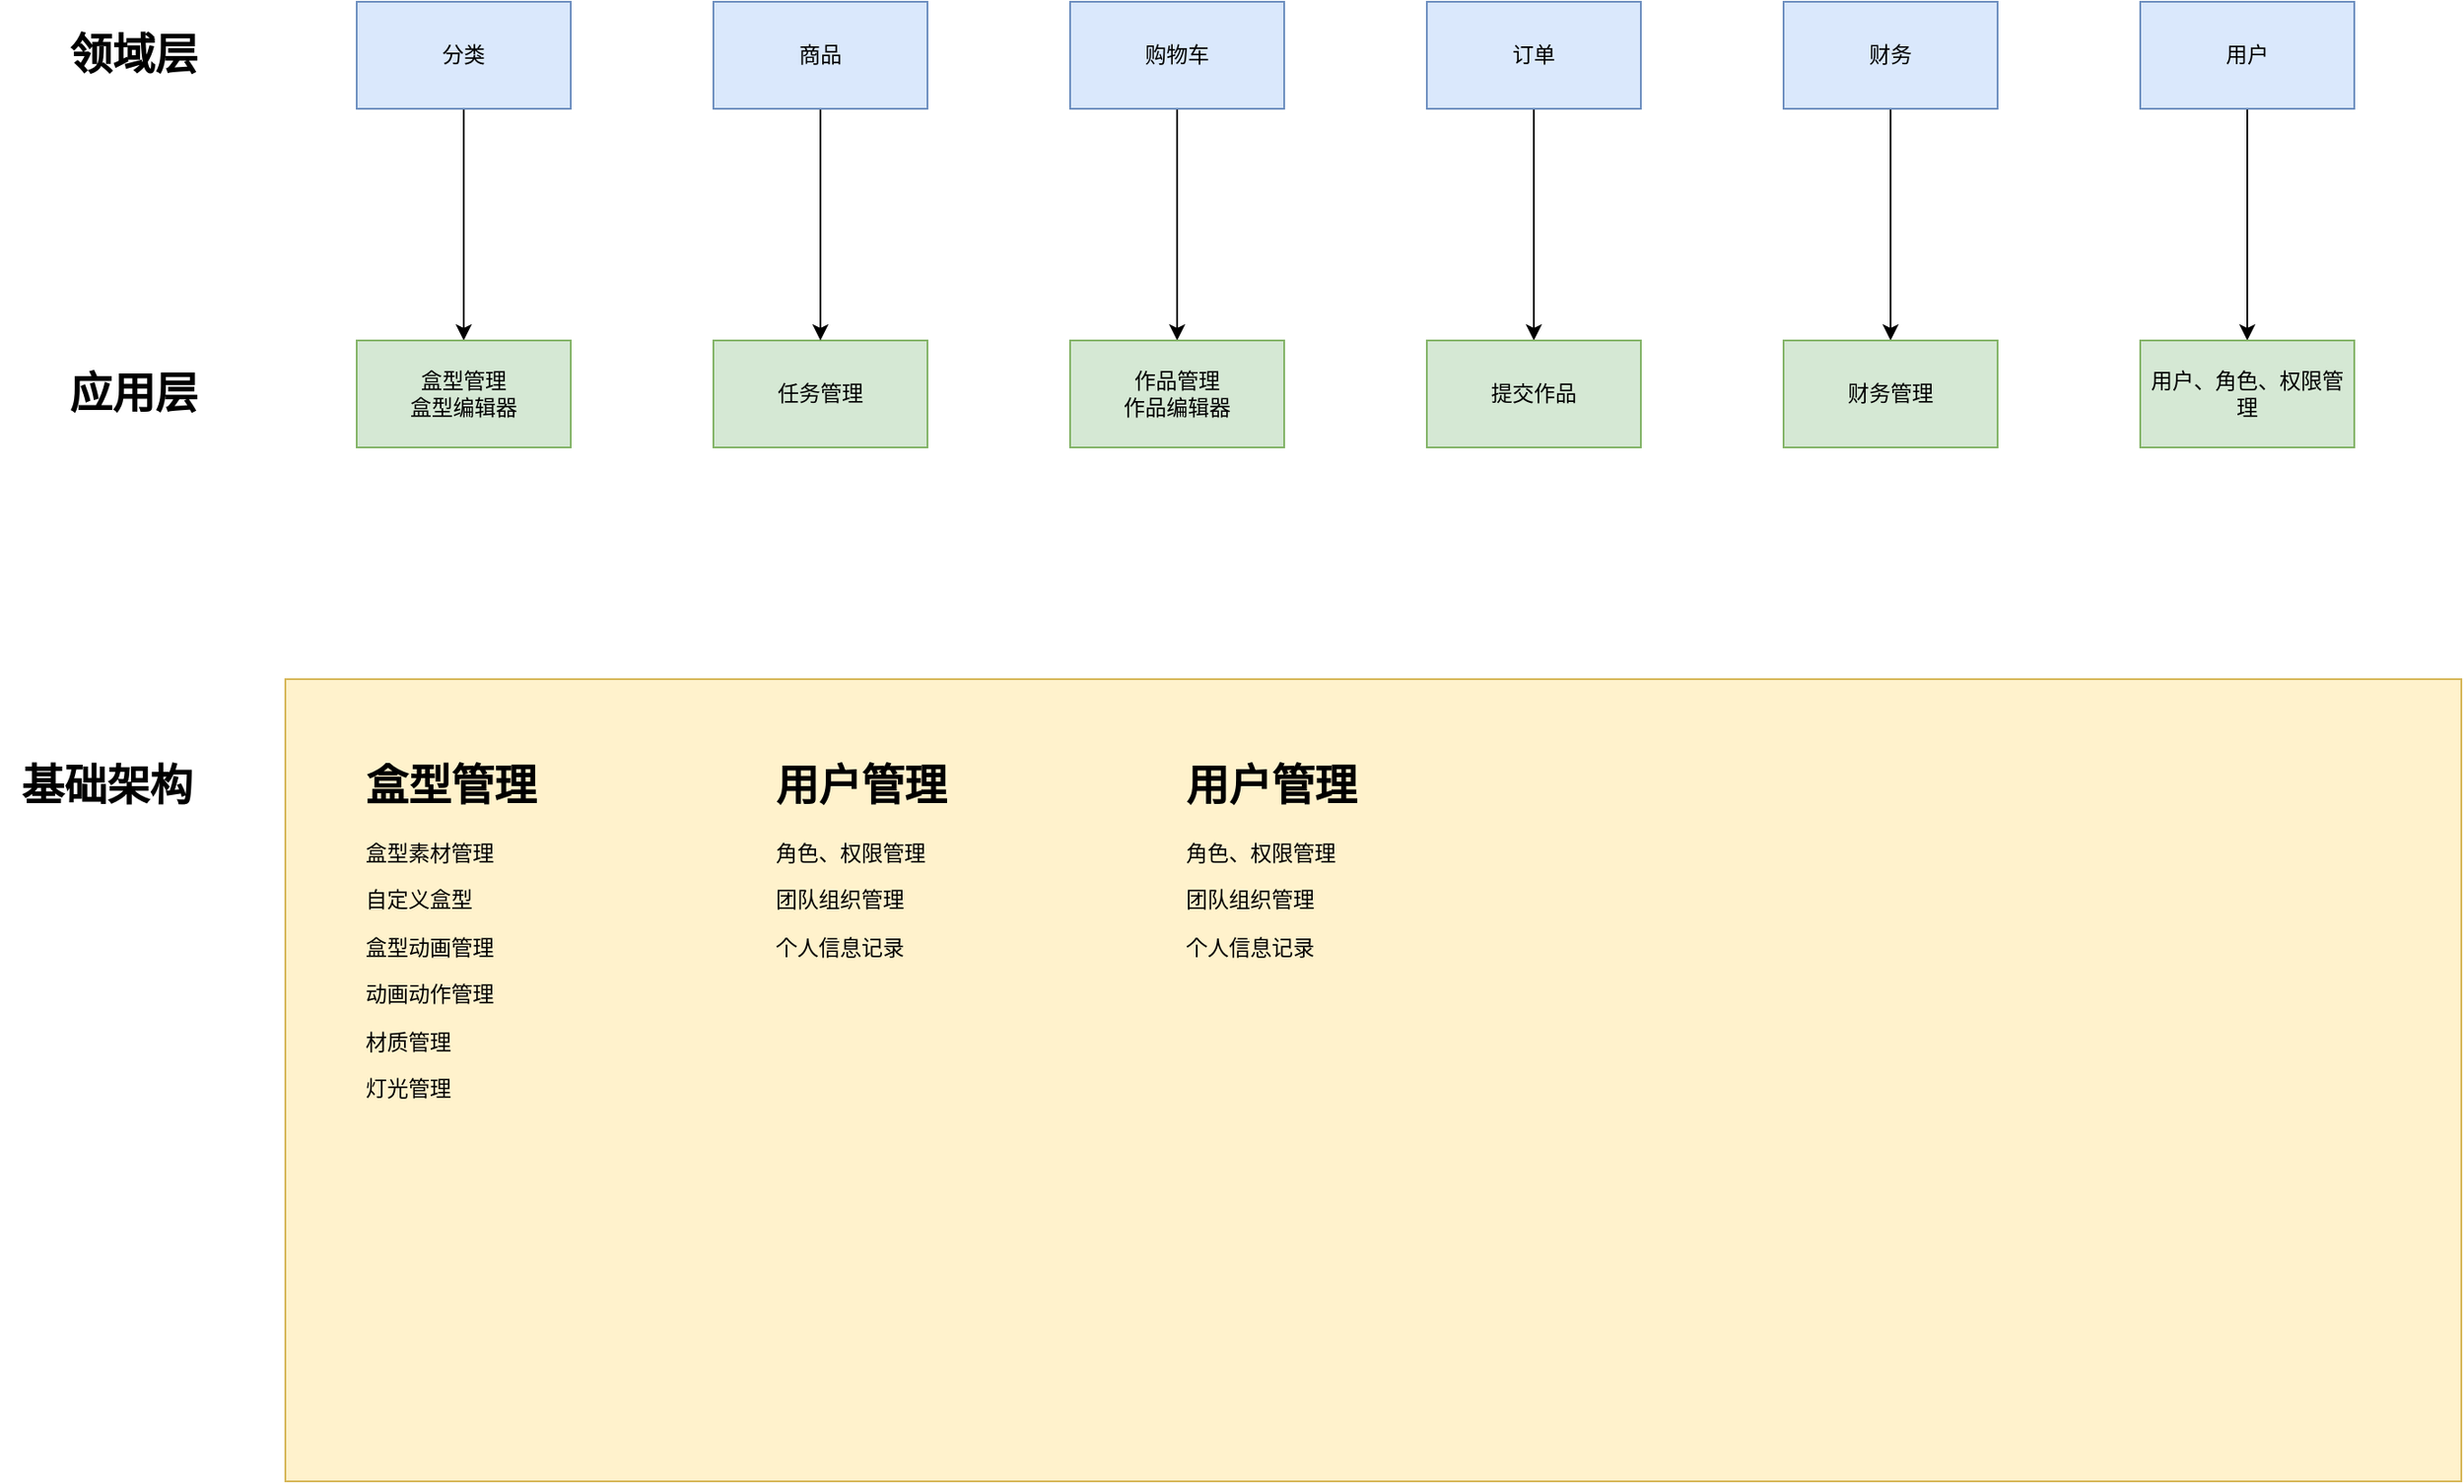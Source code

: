 <mxfile version="14.7.4" type="github">
  <diagram id="prtHgNgQTEPvFCAcTncT" name="Page-1">
    <mxGraphModel dx="2249" dy="744" grid="1" gridSize="10" guides="1" tooltips="1" connect="1" arrows="1" fold="1" page="1" pageScale="1" pageWidth="827" pageHeight="1169" math="0" shadow="0">
      <root>
        <mxCell id="0" />
        <mxCell id="1" parent="0" />
        <mxCell id="T7KhoSbm_cnwnL_aputI-1" value="任务管理" style="rounded=0;whiteSpace=wrap;html=1;fillColor=#d5e8d4;strokeColor=#82b366;" vertex="1" parent="1">
          <mxGeometry x="240" y="570" width="120" height="60" as="geometry" />
        </mxCell>
        <mxCell id="T7KhoSbm_cnwnL_aputI-2" value="&lt;h1&gt;&lt;font style=&quot;vertical-align: inherit&quot;&gt;&lt;font style=&quot;vertical-align: inherit&quot;&gt;&lt;font style=&quot;vertical-align: inherit&quot;&gt;&lt;font style=&quot;vertical-align: inherit&quot;&gt;&lt;font style=&quot;vertical-align: inherit&quot;&gt;&lt;font style=&quot;vertical-align: inherit&quot;&gt;应用层&lt;/font&gt;&lt;/font&gt;&lt;/font&gt;&lt;/font&gt;&lt;/font&gt;&lt;/font&gt;&lt;/h1&gt;" style="text;html=1;strokeColor=none;fillColor=none;align=center;verticalAlign=middle;whiteSpace=wrap;rounded=0;" vertex="1" parent="1">
          <mxGeometry x="-130" y="580" width="90" height="40" as="geometry" />
        </mxCell>
        <mxCell id="T7KhoSbm_cnwnL_aputI-3" value="&lt;h1&gt;&lt;font style=&quot;vertical-align: inherit&quot;&gt;&lt;font style=&quot;vertical-align: inherit&quot;&gt;&lt;font style=&quot;vertical-align: inherit&quot;&gt;&lt;font style=&quot;vertical-align: inherit&quot;&gt;&lt;font style=&quot;vertical-align: inherit&quot;&gt;&lt;font style=&quot;vertical-align: inherit&quot;&gt;&lt;font style=&quot;vertical-align: inherit&quot;&gt;&lt;font style=&quot;vertical-align: inherit&quot;&gt;领域层&lt;/font&gt;&lt;/font&gt;&lt;/font&gt;&lt;/font&gt;&lt;/font&gt;&lt;/font&gt;&lt;/font&gt;&lt;/font&gt;&lt;/h1&gt;" style="text;html=1;strokeColor=none;fillColor=none;align=center;verticalAlign=middle;whiteSpace=wrap;rounded=0;" vertex="1" parent="1">
          <mxGeometry x="-130" y="390" width="90" height="40" as="geometry" />
        </mxCell>
        <mxCell id="T7KhoSbm_cnwnL_aputI-13" style="edgeStyle=orthogonalEdgeStyle;rounded=0;orthogonalLoop=1;jettySize=auto;html=1;" edge="1" parent="1" source="T7KhoSbm_cnwnL_aputI-4" target="T7KhoSbm_cnwnL_aputI-1">
          <mxGeometry relative="1" as="geometry" />
        </mxCell>
        <mxCell id="T7KhoSbm_cnwnL_aputI-4" value="商品" style="rounded=0;whiteSpace=wrap;html=1;fillColor=#dae8fc;strokeColor=#6c8ebf;" vertex="1" parent="1">
          <mxGeometry x="240" y="380" width="120" height="60" as="geometry" />
        </mxCell>
        <mxCell id="T7KhoSbm_cnwnL_aputI-15" style="edgeStyle=orthogonalEdgeStyle;rounded=0;orthogonalLoop=1;jettySize=auto;html=1;" edge="1" parent="1" source="T7KhoSbm_cnwnL_aputI-5" target="T7KhoSbm_cnwnL_aputI-14">
          <mxGeometry relative="1" as="geometry" />
        </mxCell>
        <mxCell id="T7KhoSbm_cnwnL_aputI-5" value="订单" style="rounded=0;whiteSpace=wrap;html=1;fillColor=#dae8fc;strokeColor=#6c8ebf;" vertex="1" parent="1">
          <mxGeometry x="640" y="380" width="120" height="60" as="geometry" />
        </mxCell>
        <mxCell id="T7KhoSbm_cnwnL_aputI-19" style="edgeStyle=orthogonalEdgeStyle;rounded=0;orthogonalLoop=1;jettySize=auto;html=1;entryX=0.5;entryY=0;entryDx=0;entryDy=0;" edge="1" parent="1" source="T7KhoSbm_cnwnL_aputI-6" target="T7KhoSbm_cnwnL_aputI-16">
          <mxGeometry relative="1" as="geometry" />
        </mxCell>
        <mxCell id="T7KhoSbm_cnwnL_aputI-6" value="财务" style="rounded=0;whiteSpace=wrap;html=1;fillColor=#dae8fc;strokeColor=#6c8ebf;" vertex="1" parent="1">
          <mxGeometry x="840" y="380" width="120" height="60" as="geometry" />
        </mxCell>
        <mxCell id="T7KhoSbm_cnwnL_aputI-20" style="edgeStyle=orthogonalEdgeStyle;rounded=0;orthogonalLoop=1;jettySize=auto;html=1;entryX=0.5;entryY=0;entryDx=0;entryDy=0;" edge="1" parent="1" source="T7KhoSbm_cnwnL_aputI-7" target="T7KhoSbm_cnwnL_aputI-17">
          <mxGeometry relative="1" as="geometry" />
        </mxCell>
        <mxCell id="T7KhoSbm_cnwnL_aputI-7" value="用户" style="rounded=0;whiteSpace=wrap;html=1;fillColor=#dae8fc;strokeColor=#6c8ebf;" vertex="1" parent="1">
          <mxGeometry x="1040" y="380" width="120" height="60" as="geometry" />
        </mxCell>
        <mxCell id="T7KhoSbm_cnwnL_aputI-21" style="edgeStyle=orthogonalEdgeStyle;rounded=0;orthogonalLoop=1;jettySize=auto;html=1;entryX=0.5;entryY=0;entryDx=0;entryDy=0;" edge="1" parent="1" source="T7KhoSbm_cnwnL_aputI-8" target="T7KhoSbm_cnwnL_aputI-18">
          <mxGeometry relative="1" as="geometry" />
        </mxCell>
        <mxCell id="T7KhoSbm_cnwnL_aputI-8" value="分类" style="rounded=0;whiteSpace=wrap;html=1;fillColor=#dae8fc;strokeColor=#6c8ebf;" vertex="1" parent="1">
          <mxGeometry x="40" y="380" width="120" height="60" as="geometry" />
        </mxCell>
        <mxCell id="T7KhoSbm_cnwnL_aputI-14" value="提交作品" style="rounded=0;whiteSpace=wrap;html=1;fillColor=#d5e8d4;strokeColor=#82b366;" vertex="1" parent="1">
          <mxGeometry x="640" y="570" width="120" height="60" as="geometry" />
        </mxCell>
        <mxCell id="T7KhoSbm_cnwnL_aputI-16" value="财务管理" style="rounded=0;whiteSpace=wrap;html=1;fillColor=#d5e8d4;strokeColor=#82b366;" vertex="1" parent="1">
          <mxGeometry x="840" y="570" width="120" height="60" as="geometry" />
        </mxCell>
        <mxCell id="T7KhoSbm_cnwnL_aputI-17" value="用户、角色、权限管理" style="rounded=0;whiteSpace=wrap;html=1;fillColor=#d5e8d4;strokeColor=#82b366;" vertex="1" parent="1">
          <mxGeometry x="1040" y="570" width="120" height="60" as="geometry" />
        </mxCell>
        <mxCell id="T7KhoSbm_cnwnL_aputI-18" value="盒型管理&lt;br&gt;盒型编辑器" style="rounded=0;whiteSpace=wrap;html=1;fillColor=#d5e8d4;strokeColor=#82b366;" vertex="1" parent="1">
          <mxGeometry x="40" y="570" width="120" height="60" as="geometry" />
        </mxCell>
        <mxCell id="T7KhoSbm_cnwnL_aputI-27" style="edgeStyle=orthogonalEdgeStyle;rounded=0;orthogonalLoop=1;jettySize=auto;html=1;" edge="1" source="T7KhoSbm_cnwnL_aputI-28" target="T7KhoSbm_cnwnL_aputI-30" parent="1">
          <mxGeometry relative="1" as="geometry" />
        </mxCell>
        <mxCell id="T7KhoSbm_cnwnL_aputI-28" value="购物车" style="rounded=0;whiteSpace=wrap;html=1;fillColor=#dae8fc;strokeColor=#6c8ebf;" vertex="1" parent="1">
          <mxGeometry x="440" y="380" width="120" height="60" as="geometry" />
        </mxCell>
        <mxCell id="T7KhoSbm_cnwnL_aputI-30" value="作品管理&lt;br&gt;作品编辑器" style="rounded=0;whiteSpace=wrap;html=1;fillColor=#d5e8d4;strokeColor=#82b366;" vertex="1" parent="1">
          <mxGeometry x="440" y="570" width="120" height="60" as="geometry" />
        </mxCell>
        <mxCell id="T7KhoSbm_cnwnL_aputI-38" value="&lt;h1&gt;&lt;font style=&quot;vertical-align: inherit&quot;&gt;&lt;font style=&quot;vertical-align: inherit&quot;&gt;&lt;font style=&quot;vertical-align: inherit&quot;&gt;&lt;font style=&quot;vertical-align: inherit&quot;&gt;&lt;font style=&quot;vertical-align: inherit&quot;&gt;&lt;font style=&quot;vertical-align: inherit&quot;&gt;基础架构&lt;/font&gt;&lt;/font&gt;&lt;/font&gt;&lt;/font&gt;&lt;/font&gt;&lt;/font&gt;&lt;/h1&gt;" style="text;html=1;strokeColor=none;fillColor=none;align=center;verticalAlign=middle;whiteSpace=wrap;rounded=0;" vertex="1" parent="1">
          <mxGeometry x="-160" y="800" width="120" height="40" as="geometry" />
        </mxCell>
        <mxCell id="T7KhoSbm_cnwnL_aputI-39" value="" style="rounded=0;whiteSpace=wrap;html=1;fillColor=#fff2cc;strokeColor=#d6b656;align=center;" vertex="1" parent="1">
          <mxGeometry y="760" width="1220" height="450" as="geometry" />
        </mxCell>
        <mxCell id="T7KhoSbm_cnwnL_aputI-44" value="&lt;h1&gt;盒型管理&lt;/h1&gt;&lt;p&gt;&lt;span&gt;盒型素材管理&lt;/span&gt;&lt;/p&gt;&lt;p&gt;自定义盒型&lt;span&gt;&lt;br&gt;&lt;/span&gt;&lt;/p&gt;&lt;p&gt;盒型动画管理&lt;/p&gt;&lt;p&gt;动画动作管理&lt;/p&gt;&lt;p&gt;材质管理&lt;/p&gt;&lt;p&gt;灯光管理&lt;/p&gt;" style="text;html=1;strokeColor=none;fillColor=none;spacing=5;spacingTop=-20;whiteSpace=wrap;overflow=hidden;rounded=0;" vertex="1" parent="1">
          <mxGeometry x="40" y="800" width="190" height="210" as="geometry" />
        </mxCell>
        <mxCell id="T7KhoSbm_cnwnL_aputI-45" value="&lt;h1&gt;用户管理&lt;/h1&gt;&lt;p&gt;角色、权限管理&lt;/p&gt;&lt;p&gt;团队组织管理&lt;/p&gt;&lt;p&gt;个人信息记录&lt;/p&gt;&lt;p&gt;&lt;br&gt;&lt;/p&gt;" style="text;html=1;strokeColor=none;fillColor=none;spacing=5;spacingTop=-20;whiteSpace=wrap;overflow=hidden;rounded=0;" vertex="1" parent="1">
          <mxGeometry x="270" y="800" width="190" height="210" as="geometry" />
        </mxCell>
        <mxCell id="T7KhoSbm_cnwnL_aputI-46" value="&lt;h1&gt;用户管理&lt;/h1&gt;&lt;p&gt;角色、权限管理&lt;/p&gt;&lt;p&gt;团队组织管理&lt;/p&gt;&lt;p&gt;个人信息记录&lt;/p&gt;&lt;p&gt;&lt;br&gt;&lt;/p&gt;" style="text;html=1;strokeColor=none;fillColor=none;spacing=5;spacingTop=-20;whiteSpace=wrap;overflow=hidden;rounded=0;" vertex="1" parent="1">
          <mxGeometry x="500" y="800" width="190" height="210" as="geometry" />
        </mxCell>
      </root>
    </mxGraphModel>
  </diagram>
</mxfile>
